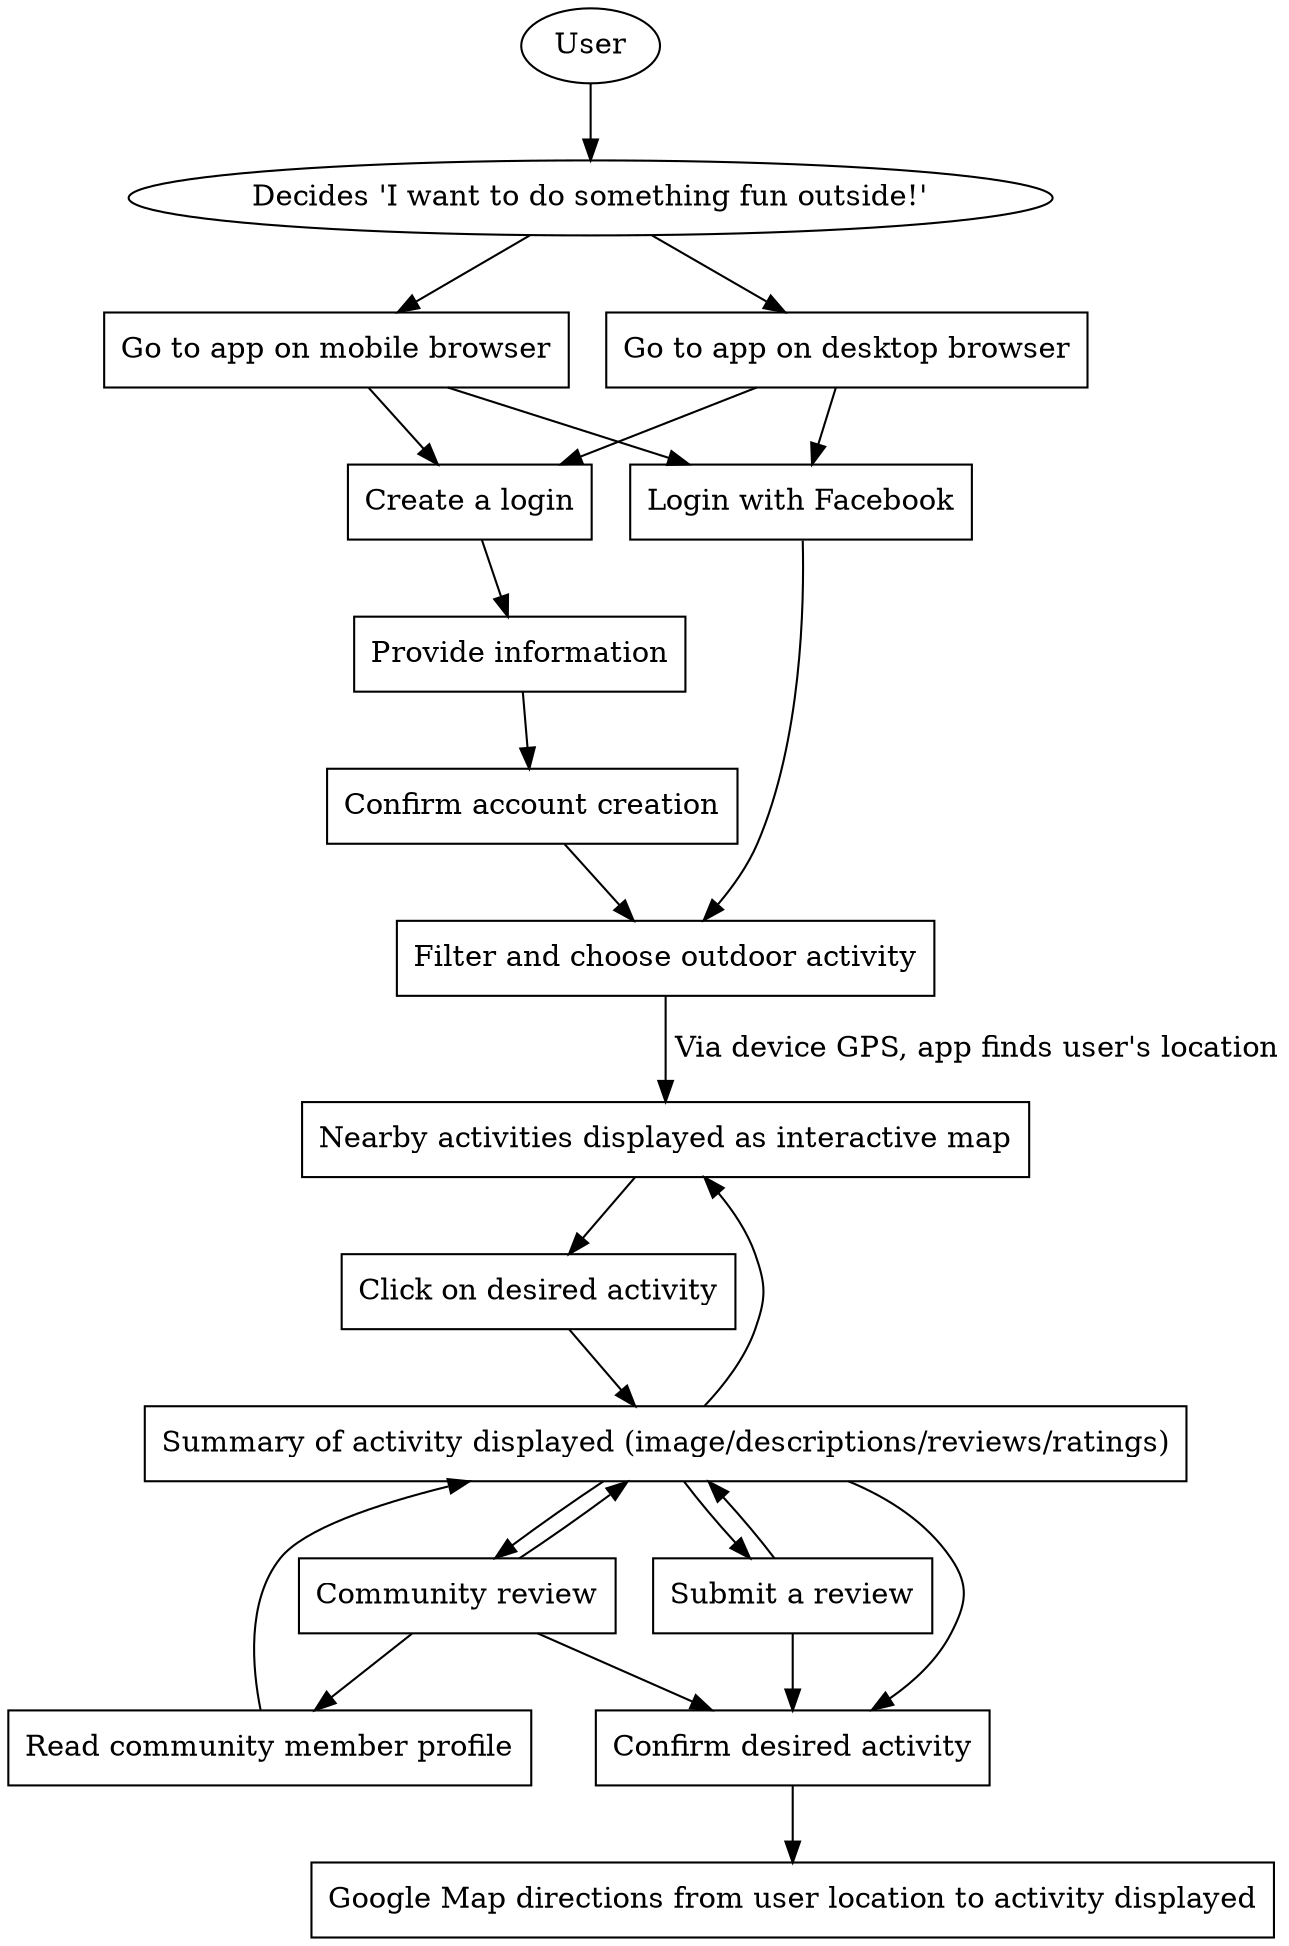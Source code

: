 digraph summary{

                U [label="User", shape=oval]
                D [label="Decides 'I want to do something fun outside!'"]
                GM [label="Go to app on mobile browser", shape=box]
                GD [label="Go to app on desktop browser", shape=box]
                CL [label="Create a login", shape=box]
                CL2 [label="Provide information", shape=box]
                CL3 [label="Confirm account creation", shape=box]
                L [label="Login with Facebook" shape=box]
                O [label="Filter and choose outdoor activity", shape=box]
                FIND [label="Nearby activities displayed as interactive map", shape=box]
                OC [label="Click on desired activity", shape=box]
                AS [label="Summary of activity displayed (image/descriptions/reviews/ratings)", shape=box]
                CR [label="Community review", shape=box]
                CI [label="Read community member profile", shape=box]
                SR [label="Submit a review", shape=box]
                GO [label="Confirm desired activity", shape=box]
                DIR [label="Google Map directions from user location to activity displayed", shape=box]

                U->D
                D->GM
                D->GD
                GM->L
                GD->L
                GM->CL
                GD->CL
                CL->CL2
                CL2->CL3
                CL3->O
                L->O
                O->FIND [label=" Via device GPS, app finds user's location" ]
                FIND->OC
                OC->AS
                AS->FIND
                AS->SR
                AS->CR
                SR->GO
                SR->AS
                CR->CI
                CR->AS
                CI->AS
                CR->GO
                AS->GO
                GO->DIR





        }
